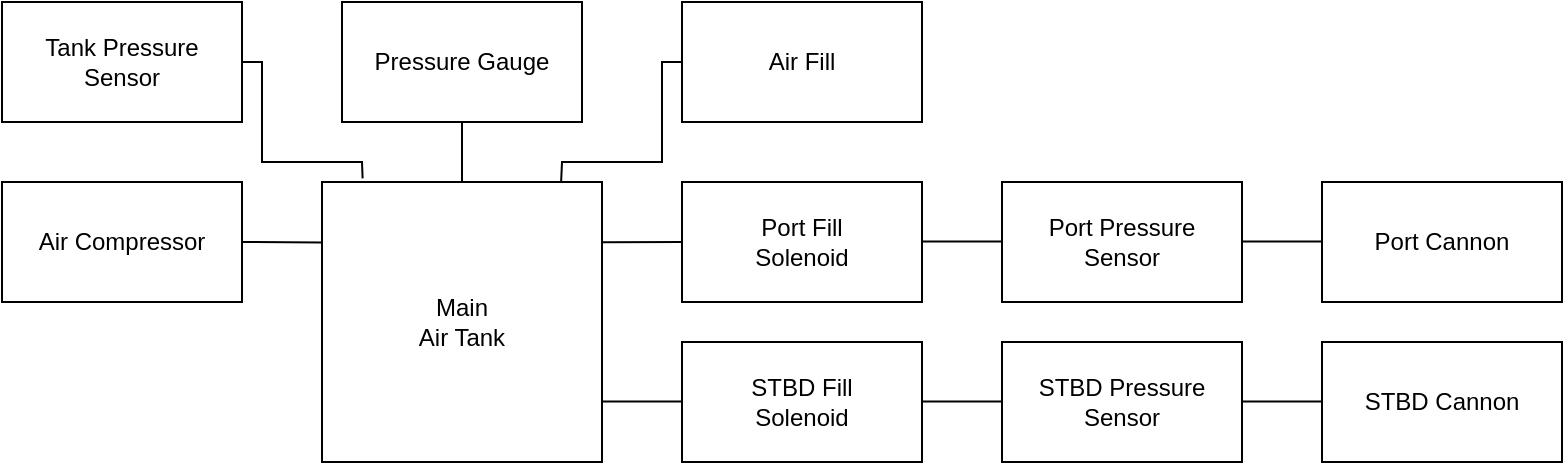 <mxfile version="22.1.7" type="google">
  <diagram name="Page-1" id="iS4VuwFA2MWF-txj4KCj">
    <mxGraphModel grid="1" page="1" gridSize="10" guides="1" tooltips="1" connect="1" arrows="1" fold="1" pageScale="1" pageWidth="850" pageHeight="1100" math="0" shadow="0">
      <root>
        <mxCell id="0" />
        <mxCell id="1" parent="0" />
        <mxCell id="kTY9XHKxBu9hv5pl7CMH-12" value="&lt;div&gt;Main &lt;br&gt;&lt;/div&gt;&lt;div&gt;Air Tank&lt;br&gt;&lt;/div&gt;" style="whiteSpace=wrap;html=1;aspect=fixed;" vertex="1" parent="1">
          <mxGeometry x="180" y="300" width="140" height="140" as="geometry" />
        </mxCell>
        <mxCell id="kTY9XHKxBu9hv5pl7CMH-14" value="&lt;div&gt;Tank Pressure &lt;br&gt;&lt;/div&gt;&lt;div&gt;Sensor&lt;br&gt;&lt;/div&gt;" style="rounded=0;whiteSpace=wrap;html=1;" vertex="1" parent="1">
          <mxGeometry x="20" y="210" width="120" height="60" as="geometry" />
        </mxCell>
        <mxCell id="kTY9XHKxBu9hv5pl7CMH-15" value="Pressure Gauge " style="rounded=0;whiteSpace=wrap;html=1;" vertex="1" parent="1">
          <mxGeometry x="190" y="210" width="120" height="60" as="geometry" />
        </mxCell>
        <mxCell id="kTY9XHKxBu9hv5pl7CMH-16" value="Air Fill" style="rounded=0;whiteSpace=wrap;html=1;" vertex="1" parent="1">
          <mxGeometry x="360" y="210" width="120" height="60" as="geometry" />
        </mxCell>
        <mxCell id="kTY9XHKxBu9hv5pl7CMH-17" value="&lt;div&gt;STBD Pressure &lt;br&gt;&lt;/div&gt;&lt;div&gt;Sensor&lt;br&gt;&lt;/div&gt;" style="rounded=0;whiteSpace=wrap;html=1;" vertex="1" parent="1">
          <mxGeometry x="520" y="380" width="120" height="60" as="geometry" />
        </mxCell>
        <mxCell id="kTY9XHKxBu9hv5pl7CMH-19" value="&lt;div&gt;Port Pressure &lt;br&gt;&lt;/div&gt;&lt;div&gt;Sensor&lt;br&gt;&lt;/div&gt;" style="rounded=0;whiteSpace=wrap;html=1;" vertex="1" parent="1">
          <mxGeometry x="520" y="300" width="120" height="60" as="geometry" />
        </mxCell>
        <mxCell id="kTY9XHKxBu9hv5pl7CMH-20" value="Air Compressor" style="rounded=0;whiteSpace=wrap;html=1;" vertex="1" parent="1">
          <mxGeometry x="20" y="300" width="120" height="60" as="geometry" />
        </mxCell>
        <mxCell id="kTY9XHKxBu9hv5pl7CMH-22" value="&lt;div&gt;Port Fill&lt;/div&gt;&lt;div&gt;Solenoid&lt;br&gt;&lt;/div&gt;" style="rounded=0;whiteSpace=wrap;html=1;" vertex="1" parent="1">
          <mxGeometry x="360" y="300" width="120" height="60" as="geometry" />
        </mxCell>
        <mxCell id="kTY9XHKxBu9hv5pl7CMH-24" value="&lt;div&gt;STBD Fill&lt;/div&gt;&lt;div&gt;Solenoid&lt;br&gt;&lt;/div&gt;" style="rounded=0;whiteSpace=wrap;html=1;" vertex="1" parent="1">
          <mxGeometry x="360" y="380" width="120" height="60" as="geometry" />
        </mxCell>
        <mxCell id="kTY9XHKxBu9hv5pl7CMH-25" value="Port Cannon" style="rounded=0;whiteSpace=wrap;html=1;" vertex="1" parent="1">
          <mxGeometry x="680" y="300" width="120" height="60" as="geometry" />
        </mxCell>
        <mxCell id="kTY9XHKxBu9hv5pl7CMH-26" value="STBD Cannon" style="rounded=0;whiteSpace=wrap;html=1;" vertex="1" parent="1">
          <mxGeometry x="680" y="380" width="120" height="60" as="geometry" />
        </mxCell>
        <mxCell id="kTY9XHKxBu9hv5pl7CMH-27" value="" style="endArrow=none;html=1;rounded=0;exitX=1;exitY=0.5;exitDx=0;exitDy=0;entryX=0;entryY=0.216;entryDx=0;entryDy=0;entryPerimeter=0;" edge="1" parent="1" source="kTY9XHKxBu9hv5pl7CMH-20" target="kTY9XHKxBu9hv5pl7CMH-12">
          <mxGeometry width="50" height="50" relative="1" as="geometry">
            <mxPoint x="610" y="300" as="sourcePoint" />
            <mxPoint x="660" y="250" as="targetPoint" />
          </mxGeometry>
        </mxCell>
        <mxCell id="kTY9XHKxBu9hv5pl7CMH-28" value="" style="endArrow=none;html=1;rounded=0;exitX=1;exitY=0.5;exitDx=0;exitDy=0;entryX=0.145;entryY=-0.013;entryDx=0;entryDy=0;entryPerimeter=0;" edge="1" parent="1" source="kTY9XHKxBu9hv5pl7CMH-14" target="kTY9XHKxBu9hv5pl7CMH-12">
          <mxGeometry width="50" height="50" relative="1" as="geometry">
            <mxPoint x="310" y="310" as="sourcePoint" />
            <mxPoint x="360" y="260" as="targetPoint" />
            <Array as="points">
              <mxPoint x="150" y="240" />
              <mxPoint x="150" y="290" />
              <mxPoint x="200" y="290" />
            </Array>
          </mxGeometry>
        </mxCell>
        <mxCell id="kTY9XHKxBu9hv5pl7CMH-29" value="" style="endArrow=none;html=1;rounded=0;exitX=0.5;exitY=0;exitDx=0;exitDy=0;entryX=0.5;entryY=1;entryDx=0;entryDy=0;" edge="1" parent="1" source="kTY9XHKxBu9hv5pl7CMH-12" target="kTY9XHKxBu9hv5pl7CMH-15">
          <mxGeometry width="50" height="50" relative="1" as="geometry">
            <mxPoint x="250" y="320" as="sourcePoint" />
            <mxPoint x="300" y="270" as="targetPoint" />
          </mxGeometry>
        </mxCell>
        <mxCell id="kTY9XHKxBu9hv5pl7CMH-30" value="" style="endArrow=none;html=1;rounded=0;entryX=0;entryY=0.5;entryDx=0;entryDy=0;exitX=0.854;exitY=0.001;exitDx=0;exitDy=0;exitPerimeter=0;" edge="1" parent="1" source="kTY9XHKxBu9hv5pl7CMH-12" target="kTY9XHKxBu9hv5pl7CMH-16">
          <mxGeometry width="50" height="50" relative="1" as="geometry">
            <mxPoint x="380" y="350" as="sourcePoint" />
            <mxPoint x="430" y="300" as="targetPoint" />
            <Array as="points">
              <mxPoint x="300" y="290" />
              <mxPoint x="350" y="290" />
              <mxPoint x="350" y="240" />
            </Array>
          </mxGeometry>
        </mxCell>
        <mxCell id="kTY9XHKxBu9hv5pl7CMH-31" value="" style="endArrow=none;html=1;rounded=0;exitX=1.002;exitY=0.215;exitDx=0;exitDy=0;exitPerimeter=0;entryX=0;entryY=0.5;entryDx=0;entryDy=0;" edge="1" parent="1" source="kTY9XHKxBu9hv5pl7CMH-12" target="kTY9XHKxBu9hv5pl7CMH-22">
          <mxGeometry width="50" height="50" relative="1" as="geometry">
            <mxPoint x="390" y="330" as="sourcePoint" />
            <mxPoint x="440" y="280" as="targetPoint" />
          </mxGeometry>
        </mxCell>
        <mxCell id="kTY9XHKxBu9hv5pl7CMH-32" value="" style="endArrow=none;html=1;rounded=0;exitX=1.002;exitY=0.215;exitDx=0;exitDy=0;exitPerimeter=0;entryX=0;entryY=0.5;entryDx=0;entryDy=0;" edge="1" parent="1">
          <mxGeometry width="50" height="50" relative="1" as="geometry">
            <mxPoint x="320" y="409.71" as="sourcePoint" />
            <mxPoint x="360" y="409.71" as="targetPoint" />
          </mxGeometry>
        </mxCell>
        <mxCell id="kTY9XHKxBu9hv5pl7CMH-33" value="" style="endArrow=none;html=1;rounded=0;exitX=1.002;exitY=0.215;exitDx=0;exitDy=0;exitPerimeter=0;entryX=0;entryY=0.5;entryDx=0;entryDy=0;" edge="1" parent="1">
          <mxGeometry width="50" height="50" relative="1" as="geometry">
            <mxPoint x="480" y="329.71" as="sourcePoint" />
            <mxPoint x="520" y="329.71" as="targetPoint" />
          </mxGeometry>
        </mxCell>
        <mxCell id="kTY9XHKxBu9hv5pl7CMH-34" value="" style="endArrow=none;html=1;rounded=0;exitX=1.002;exitY=0.215;exitDx=0;exitDy=0;exitPerimeter=0;entryX=0;entryY=0.5;entryDx=0;entryDy=0;" edge="1" parent="1">
          <mxGeometry width="50" height="50" relative="1" as="geometry">
            <mxPoint x="480" y="409.71" as="sourcePoint" />
            <mxPoint x="520" y="409.71" as="targetPoint" />
          </mxGeometry>
        </mxCell>
        <mxCell id="kTY9XHKxBu9hv5pl7CMH-35" value="" style="endArrow=none;html=1;rounded=0;entryX=0;entryY=0.5;entryDx=0;entryDy=0;" edge="1" parent="1">
          <mxGeometry width="50" height="50" relative="1" as="geometry">
            <mxPoint x="640" y="409.71" as="sourcePoint" />
            <mxPoint x="680" y="409.71" as="targetPoint" />
          </mxGeometry>
        </mxCell>
        <mxCell id="kTY9XHKxBu9hv5pl7CMH-36" value="" style="endArrow=none;html=1;rounded=0;exitX=1.002;exitY=0.215;exitDx=0;exitDy=0;exitPerimeter=0;entryX=0;entryY=0.5;entryDx=0;entryDy=0;" edge="1" parent="1">
          <mxGeometry width="50" height="50" relative="1" as="geometry">
            <mxPoint x="640" y="329.71" as="sourcePoint" />
            <mxPoint x="680" y="329.71" as="targetPoint" />
          </mxGeometry>
        </mxCell>
      </root>
    </mxGraphModel>
  </diagram>
</mxfile>
